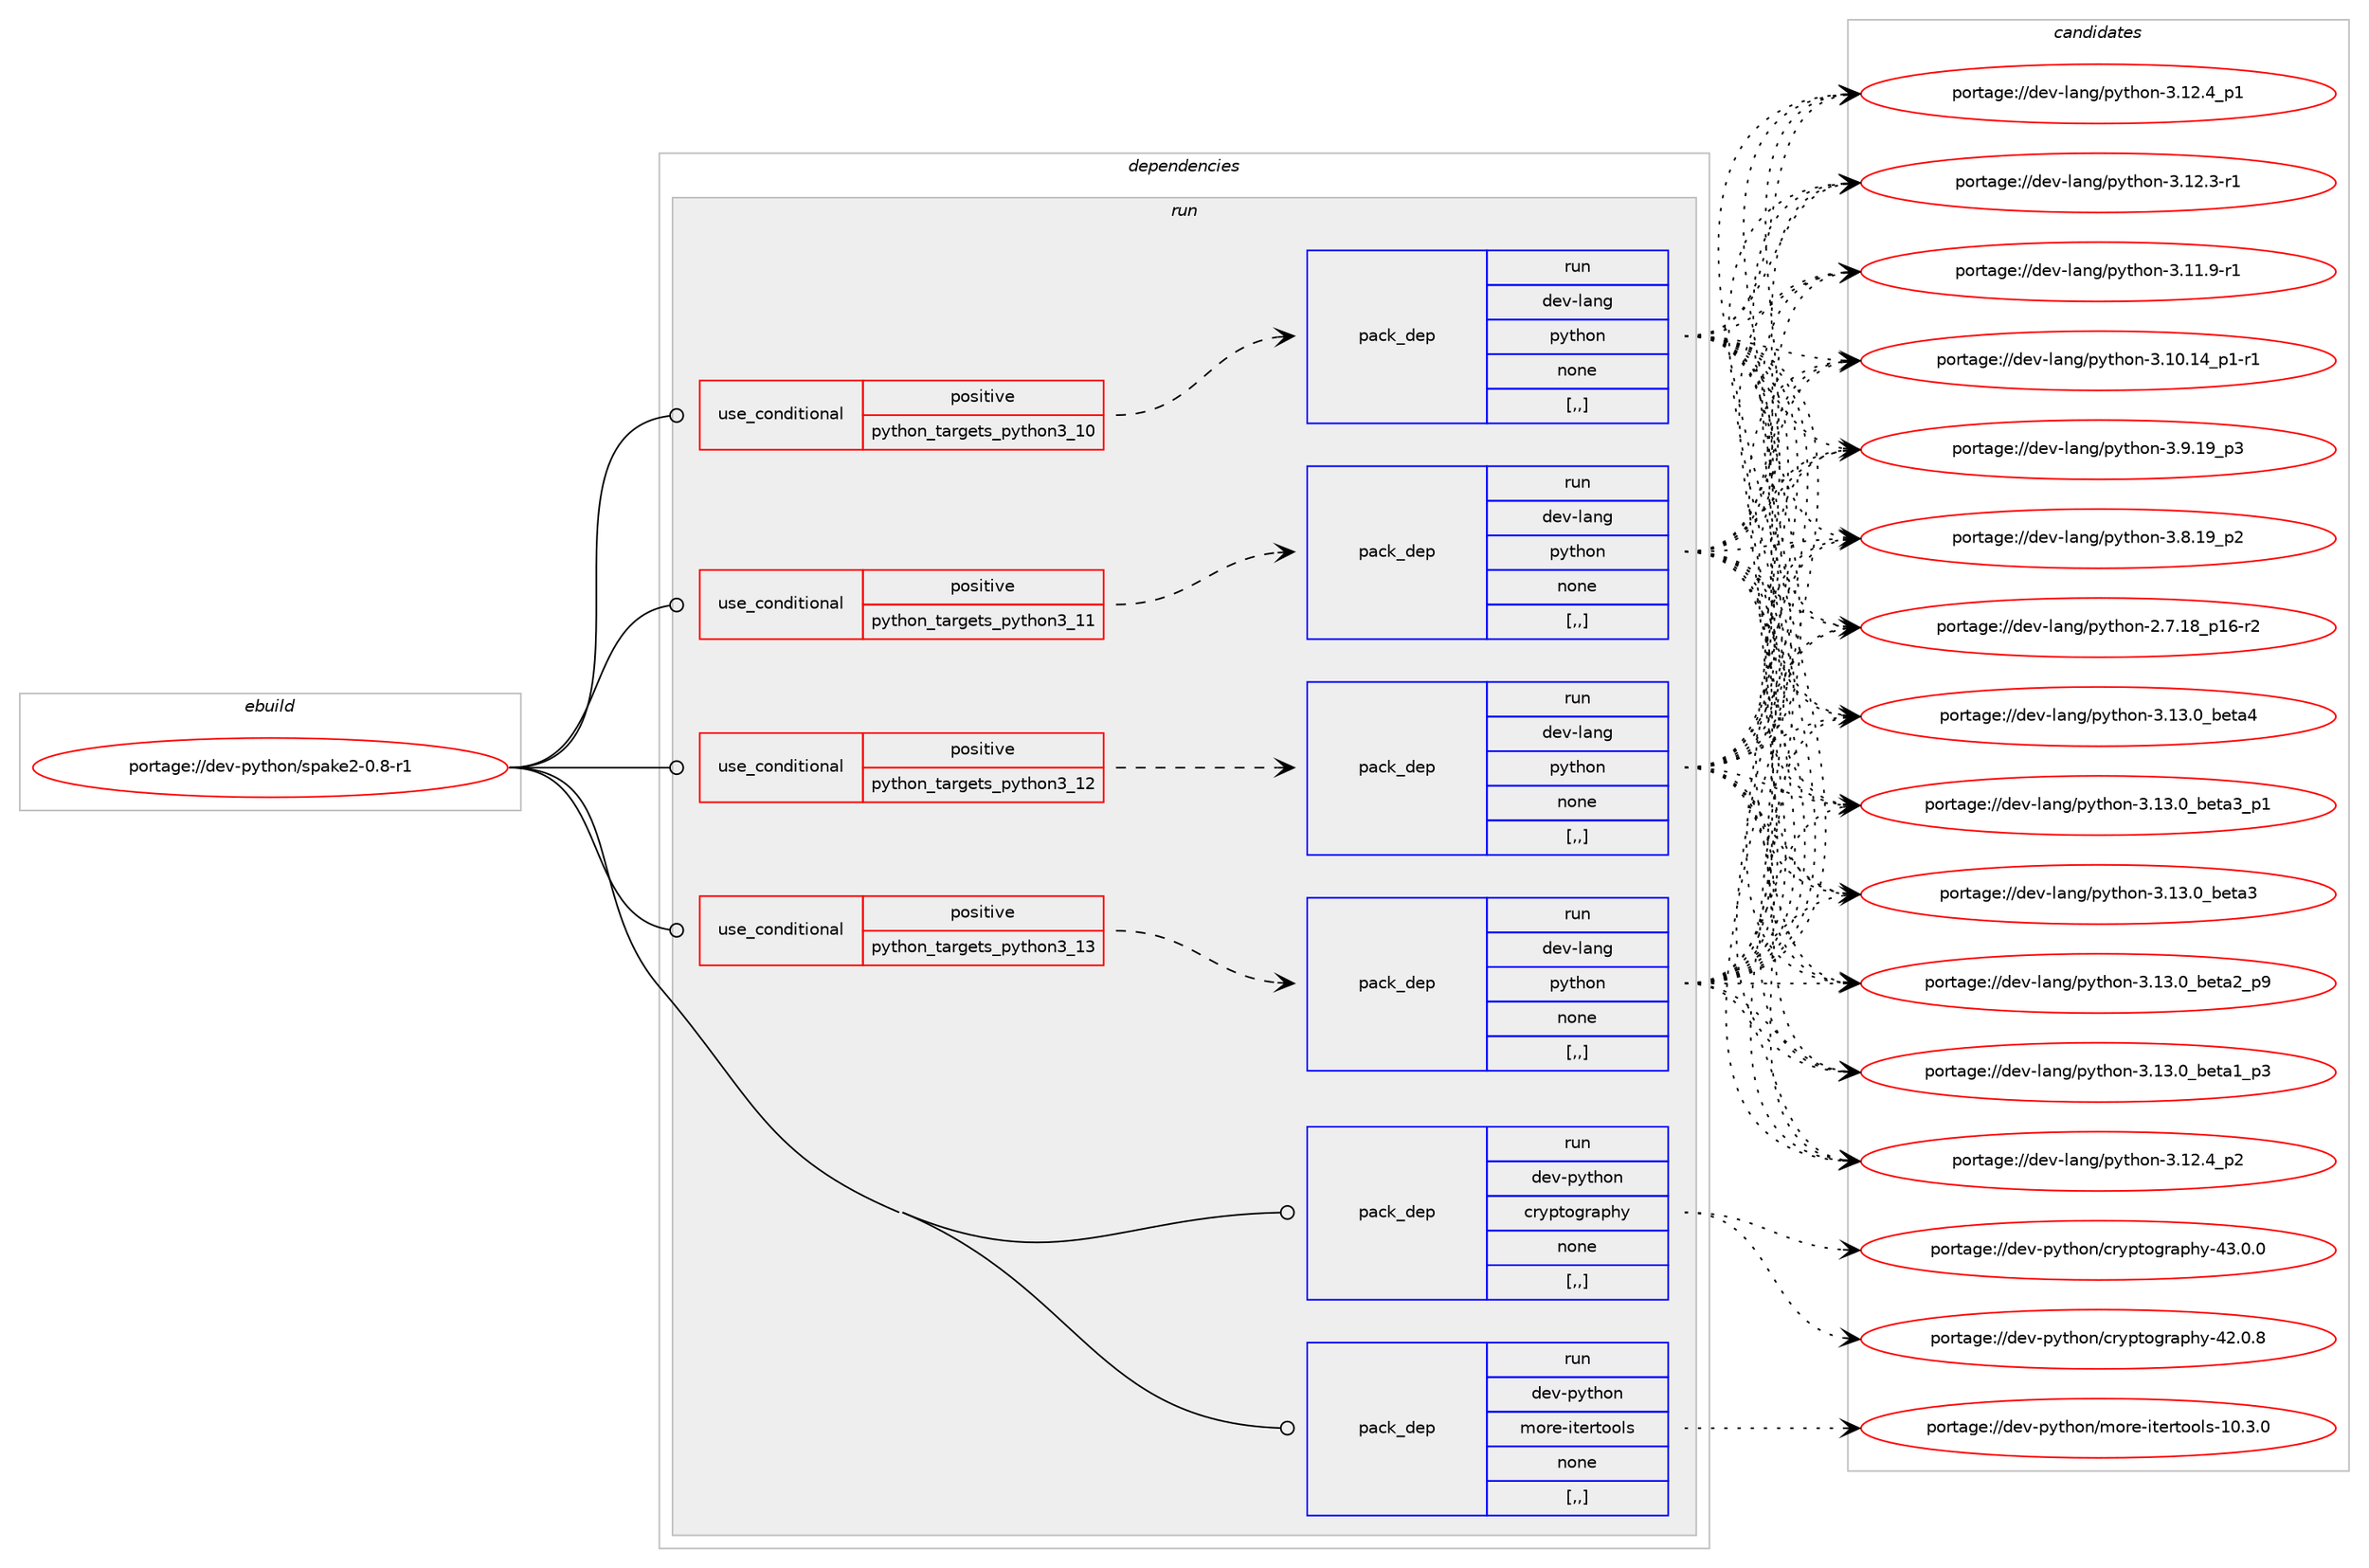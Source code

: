 digraph prolog {

# *************
# Graph options
# *************

newrank=true;
concentrate=true;
compound=true;
graph [rankdir=LR,fontname=Helvetica,fontsize=10,ranksep=1.5];#, ranksep=2.5, nodesep=0.2];
edge  [arrowhead=vee];
node  [fontname=Helvetica,fontsize=10];

# **********
# The ebuild
# **********

subgraph cluster_leftcol {
color=gray;
label=<<i>ebuild</i>>;
id [label="portage://dev-python/spake2-0.8-r1", color=red, width=4, href="../dev-python/spake2-0.8-r1.svg"];
}

# ****************
# The dependencies
# ****************

subgraph cluster_midcol {
color=gray;
label=<<i>dependencies</i>>;
subgraph cluster_compile {
fillcolor="#eeeeee";
style=filled;
label=<<i>compile</i>>;
}
subgraph cluster_compileandrun {
fillcolor="#eeeeee";
style=filled;
label=<<i>compile and run</i>>;
}
subgraph cluster_run {
fillcolor="#eeeeee";
style=filled;
label=<<i>run</i>>;
subgraph cond39753 {
dependency163827 [label=<<TABLE BORDER="0" CELLBORDER="1" CELLSPACING="0" CELLPADDING="4"><TR><TD ROWSPAN="3" CELLPADDING="10">use_conditional</TD></TR><TR><TD>positive</TD></TR><TR><TD>python_targets_python3_10</TD></TR></TABLE>>, shape=none, color=red];
subgraph pack122802 {
dependency163828 [label=<<TABLE BORDER="0" CELLBORDER="1" CELLSPACING="0" CELLPADDING="4" WIDTH="220"><TR><TD ROWSPAN="6" CELLPADDING="30">pack_dep</TD></TR><TR><TD WIDTH="110">run</TD></TR><TR><TD>dev-lang</TD></TR><TR><TD>python</TD></TR><TR><TD>none</TD></TR><TR><TD>[,,]</TD></TR></TABLE>>, shape=none, color=blue];
}
dependency163827:e -> dependency163828:w [weight=20,style="dashed",arrowhead="vee"];
}
id:e -> dependency163827:w [weight=20,style="solid",arrowhead="odot"];
subgraph cond39754 {
dependency163829 [label=<<TABLE BORDER="0" CELLBORDER="1" CELLSPACING="0" CELLPADDING="4"><TR><TD ROWSPAN="3" CELLPADDING="10">use_conditional</TD></TR><TR><TD>positive</TD></TR><TR><TD>python_targets_python3_11</TD></TR></TABLE>>, shape=none, color=red];
subgraph pack122803 {
dependency163830 [label=<<TABLE BORDER="0" CELLBORDER="1" CELLSPACING="0" CELLPADDING="4" WIDTH="220"><TR><TD ROWSPAN="6" CELLPADDING="30">pack_dep</TD></TR><TR><TD WIDTH="110">run</TD></TR><TR><TD>dev-lang</TD></TR><TR><TD>python</TD></TR><TR><TD>none</TD></TR><TR><TD>[,,]</TD></TR></TABLE>>, shape=none, color=blue];
}
dependency163829:e -> dependency163830:w [weight=20,style="dashed",arrowhead="vee"];
}
id:e -> dependency163829:w [weight=20,style="solid",arrowhead="odot"];
subgraph cond39755 {
dependency163831 [label=<<TABLE BORDER="0" CELLBORDER="1" CELLSPACING="0" CELLPADDING="4"><TR><TD ROWSPAN="3" CELLPADDING="10">use_conditional</TD></TR><TR><TD>positive</TD></TR><TR><TD>python_targets_python3_12</TD></TR></TABLE>>, shape=none, color=red];
subgraph pack122804 {
dependency163832 [label=<<TABLE BORDER="0" CELLBORDER="1" CELLSPACING="0" CELLPADDING="4" WIDTH="220"><TR><TD ROWSPAN="6" CELLPADDING="30">pack_dep</TD></TR><TR><TD WIDTH="110">run</TD></TR><TR><TD>dev-lang</TD></TR><TR><TD>python</TD></TR><TR><TD>none</TD></TR><TR><TD>[,,]</TD></TR></TABLE>>, shape=none, color=blue];
}
dependency163831:e -> dependency163832:w [weight=20,style="dashed",arrowhead="vee"];
}
id:e -> dependency163831:w [weight=20,style="solid",arrowhead="odot"];
subgraph cond39756 {
dependency163833 [label=<<TABLE BORDER="0" CELLBORDER="1" CELLSPACING="0" CELLPADDING="4"><TR><TD ROWSPAN="3" CELLPADDING="10">use_conditional</TD></TR><TR><TD>positive</TD></TR><TR><TD>python_targets_python3_13</TD></TR></TABLE>>, shape=none, color=red];
subgraph pack122805 {
dependency163834 [label=<<TABLE BORDER="0" CELLBORDER="1" CELLSPACING="0" CELLPADDING="4" WIDTH="220"><TR><TD ROWSPAN="6" CELLPADDING="30">pack_dep</TD></TR><TR><TD WIDTH="110">run</TD></TR><TR><TD>dev-lang</TD></TR><TR><TD>python</TD></TR><TR><TD>none</TD></TR><TR><TD>[,,]</TD></TR></TABLE>>, shape=none, color=blue];
}
dependency163833:e -> dependency163834:w [weight=20,style="dashed",arrowhead="vee"];
}
id:e -> dependency163833:w [weight=20,style="solid",arrowhead="odot"];
subgraph pack122806 {
dependency163835 [label=<<TABLE BORDER="0" CELLBORDER="1" CELLSPACING="0" CELLPADDING="4" WIDTH="220"><TR><TD ROWSPAN="6" CELLPADDING="30">pack_dep</TD></TR><TR><TD WIDTH="110">run</TD></TR><TR><TD>dev-python</TD></TR><TR><TD>cryptography</TD></TR><TR><TD>none</TD></TR><TR><TD>[,,]</TD></TR></TABLE>>, shape=none, color=blue];
}
id:e -> dependency163835:w [weight=20,style="solid",arrowhead="odot"];
subgraph pack122807 {
dependency163836 [label=<<TABLE BORDER="0" CELLBORDER="1" CELLSPACING="0" CELLPADDING="4" WIDTH="220"><TR><TD ROWSPAN="6" CELLPADDING="30">pack_dep</TD></TR><TR><TD WIDTH="110">run</TD></TR><TR><TD>dev-python</TD></TR><TR><TD>more-itertools</TD></TR><TR><TD>none</TD></TR><TR><TD>[,,]</TD></TR></TABLE>>, shape=none, color=blue];
}
id:e -> dependency163836:w [weight=20,style="solid",arrowhead="odot"];
}
}

# **************
# The candidates
# **************

subgraph cluster_choices {
rank=same;
color=gray;
label=<<i>candidates</i>>;

subgraph choice122802 {
color=black;
nodesep=1;
choice1001011184510897110103471121211161041111104551464951464895981011169752 [label="portage://dev-lang/python-3.13.0_beta4", color=red, width=4,href="../dev-lang/python-3.13.0_beta4.svg"];
choice10010111845108971101034711212111610411111045514649514648959810111697519511249 [label="portage://dev-lang/python-3.13.0_beta3_p1", color=red, width=4,href="../dev-lang/python-3.13.0_beta3_p1.svg"];
choice1001011184510897110103471121211161041111104551464951464895981011169751 [label="portage://dev-lang/python-3.13.0_beta3", color=red, width=4,href="../dev-lang/python-3.13.0_beta3.svg"];
choice10010111845108971101034711212111610411111045514649514648959810111697509511257 [label="portage://dev-lang/python-3.13.0_beta2_p9", color=red, width=4,href="../dev-lang/python-3.13.0_beta2_p9.svg"];
choice10010111845108971101034711212111610411111045514649514648959810111697499511251 [label="portage://dev-lang/python-3.13.0_beta1_p3", color=red, width=4,href="../dev-lang/python-3.13.0_beta1_p3.svg"];
choice100101118451089711010347112121116104111110455146495046529511250 [label="portage://dev-lang/python-3.12.4_p2", color=red, width=4,href="../dev-lang/python-3.12.4_p2.svg"];
choice100101118451089711010347112121116104111110455146495046529511249 [label="portage://dev-lang/python-3.12.4_p1", color=red, width=4,href="../dev-lang/python-3.12.4_p1.svg"];
choice100101118451089711010347112121116104111110455146495046514511449 [label="portage://dev-lang/python-3.12.3-r1", color=red, width=4,href="../dev-lang/python-3.12.3-r1.svg"];
choice100101118451089711010347112121116104111110455146494946574511449 [label="portage://dev-lang/python-3.11.9-r1", color=red, width=4,href="../dev-lang/python-3.11.9-r1.svg"];
choice100101118451089711010347112121116104111110455146494846495295112494511449 [label="portage://dev-lang/python-3.10.14_p1-r1", color=red, width=4,href="../dev-lang/python-3.10.14_p1-r1.svg"];
choice100101118451089711010347112121116104111110455146574649579511251 [label="portage://dev-lang/python-3.9.19_p3", color=red, width=4,href="../dev-lang/python-3.9.19_p3.svg"];
choice100101118451089711010347112121116104111110455146564649579511250 [label="portage://dev-lang/python-3.8.19_p2", color=red, width=4,href="../dev-lang/python-3.8.19_p2.svg"];
choice100101118451089711010347112121116104111110455046554649569511249544511450 [label="portage://dev-lang/python-2.7.18_p16-r2", color=red, width=4,href="../dev-lang/python-2.7.18_p16-r2.svg"];
dependency163828:e -> choice1001011184510897110103471121211161041111104551464951464895981011169752:w [style=dotted,weight="100"];
dependency163828:e -> choice10010111845108971101034711212111610411111045514649514648959810111697519511249:w [style=dotted,weight="100"];
dependency163828:e -> choice1001011184510897110103471121211161041111104551464951464895981011169751:w [style=dotted,weight="100"];
dependency163828:e -> choice10010111845108971101034711212111610411111045514649514648959810111697509511257:w [style=dotted,weight="100"];
dependency163828:e -> choice10010111845108971101034711212111610411111045514649514648959810111697499511251:w [style=dotted,weight="100"];
dependency163828:e -> choice100101118451089711010347112121116104111110455146495046529511250:w [style=dotted,weight="100"];
dependency163828:e -> choice100101118451089711010347112121116104111110455146495046529511249:w [style=dotted,weight="100"];
dependency163828:e -> choice100101118451089711010347112121116104111110455146495046514511449:w [style=dotted,weight="100"];
dependency163828:e -> choice100101118451089711010347112121116104111110455146494946574511449:w [style=dotted,weight="100"];
dependency163828:e -> choice100101118451089711010347112121116104111110455146494846495295112494511449:w [style=dotted,weight="100"];
dependency163828:e -> choice100101118451089711010347112121116104111110455146574649579511251:w [style=dotted,weight="100"];
dependency163828:e -> choice100101118451089711010347112121116104111110455146564649579511250:w [style=dotted,weight="100"];
dependency163828:e -> choice100101118451089711010347112121116104111110455046554649569511249544511450:w [style=dotted,weight="100"];
}
subgraph choice122803 {
color=black;
nodesep=1;
choice1001011184510897110103471121211161041111104551464951464895981011169752 [label="portage://dev-lang/python-3.13.0_beta4", color=red, width=4,href="../dev-lang/python-3.13.0_beta4.svg"];
choice10010111845108971101034711212111610411111045514649514648959810111697519511249 [label="portage://dev-lang/python-3.13.0_beta3_p1", color=red, width=4,href="../dev-lang/python-3.13.0_beta3_p1.svg"];
choice1001011184510897110103471121211161041111104551464951464895981011169751 [label="portage://dev-lang/python-3.13.0_beta3", color=red, width=4,href="../dev-lang/python-3.13.0_beta3.svg"];
choice10010111845108971101034711212111610411111045514649514648959810111697509511257 [label="portage://dev-lang/python-3.13.0_beta2_p9", color=red, width=4,href="../dev-lang/python-3.13.0_beta2_p9.svg"];
choice10010111845108971101034711212111610411111045514649514648959810111697499511251 [label="portage://dev-lang/python-3.13.0_beta1_p3", color=red, width=4,href="../dev-lang/python-3.13.0_beta1_p3.svg"];
choice100101118451089711010347112121116104111110455146495046529511250 [label="portage://dev-lang/python-3.12.4_p2", color=red, width=4,href="../dev-lang/python-3.12.4_p2.svg"];
choice100101118451089711010347112121116104111110455146495046529511249 [label="portage://dev-lang/python-3.12.4_p1", color=red, width=4,href="../dev-lang/python-3.12.4_p1.svg"];
choice100101118451089711010347112121116104111110455146495046514511449 [label="portage://dev-lang/python-3.12.3-r1", color=red, width=4,href="../dev-lang/python-3.12.3-r1.svg"];
choice100101118451089711010347112121116104111110455146494946574511449 [label="portage://dev-lang/python-3.11.9-r1", color=red, width=4,href="../dev-lang/python-3.11.9-r1.svg"];
choice100101118451089711010347112121116104111110455146494846495295112494511449 [label="portage://dev-lang/python-3.10.14_p1-r1", color=red, width=4,href="../dev-lang/python-3.10.14_p1-r1.svg"];
choice100101118451089711010347112121116104111110455146574649579511251 [label="portage://dev-lang/python-3.9.19_p3", color=red, width=4,href="../dev-lang/python-3.9.19_p3.svg"];
choice100101118451089711010347112121116104111110455146564649579511250 [label="portage://dev-lang/python-3.8.19_p2", color=red, width=4,href="../dev-lang/python-3.8.19_p2.svg"];
choice100101118451089711010347112121116104111110455046554649569511249544511450 [label="portage://dev-lang/python-2.7.18_p16-r2", color=red, width=4,href="../dev-lang/python-2.7.18_p16-r2.svg"];
dependency163830:e -> choice1001011184510897110103471121211161041111104551464951464895981011169752:w [style=dotted,weight="100"];
dependency163830:e -> choice10010111845108971101034711212111610411111045514649514648959810111697519511249:w [style=dotted,weight="100"];
dependency163830:e -> choice1001011184510897110103471121211161041111104551464951464895981011169751:w [style=dotted,weight="100"];
dependency163830:e -> choice10010111845108971101034711212111610411111045514649514648959810111697509511257:w [style=dotted,weight="100"];
dependency163830:e -> choice10010111845108971101034711212111610411111045514649514648959810111697499511251:w [style=dotted,weight="100"];
dependency163830:e -> choice100101118451089711010347112121116104111110455146495046529511250:w [style=dotted,weight="100"];
dependency163830:e -> choice100101118451089711010347112121116104111110455146495046529511249:w [style=dotted,weight="100"];
dependency163830:e -> choice100101118451089711010347112121116104111110455146495046514511449:w [style=dotted,weight="100"];
dependency163830:e -> choice100101118451089711010347112121116104111110455146494946574511449:w [style=dotted,weight="100"];
dependency163830:e -> choice100101118451089711010347112121116104111110455146494846495295112494511449:w [style=dotted,weight="100"];
dependency163830:e -> choice100101118451089711010347112121116104111110455146574649579511251:w [style=dotted,weight="100"];
dependency163830:e -> choice100101118451089711010347112121116104111110455146564649579511250:w [style=dotted,weight="100"];
dependency163830:e -> choice100101118451089711010347112121116104111110455046554649569511249544511450:w [style=dotted,weight="100"];
}
subgraph choice122804 {
color=black;
nodesep=1;
choice1001011184510897110103471121211161041111104551464951464895981011169752 [label="portage://dev-lang/python-3.13.0_beta4", color=red, width=4,href="../dev-lang/python-3.13.0_beta4.svg"];
choice10010111845108971101034711212111610411111045514649514648959810111697519511249 [label="portage://dev-lang/python-3.13.0_beta3_p1", color=red, width=4,href="../dev-lang/python-3.13.0_beta3_p1.svg"];
choice1001011184510897110103471121211161041111104551464951464895981011169751 [label="portage://dev-lang/python-3.13.0_beta3", color=red, width=4,href="../dev-lang/python-3.13.0_beta3.svg"];
choice10010111845108971101034711212111610411111045514649514648959810111697509511257 [label="portage://dev-lang/python-3.13.0_beta2_p9", color=red, width=4,href="../dev-lang/python-3.13.0_beta2_p9.svg"];
choice10010111845108971101034711212111610411111045514649514648959810111697499511251 [label="portage://dev-lang/python-3.13.0_beta1_p3", color=red, width=4,href="../dev-lang/python-3.13.0_beta1_p3.svg"];
choice100101118451089711010347112121116104111110455146495046529511250 [label="portage://dev-lang/python-3.12.4_p2", color=red, width=4,href="../dev-lang/python-3.12.4_p2.svg"];
choice100101118451089711010347112121116104111110455146495046529511249 [label="portage://dev-lang/python-3.12.4_p1", color=red, width=4,href="../dev-lang/python-3.12.4_p1.svg"];
choice100101118451089711010347112121116104111110455146495046514511449 [label="portage://dev-lang/python-3.12.3-r1", color=red, width=4,href="../dev-lang/python-3.12.3-r1.svg"];
choice100101118451089711010347112121116104111110455146494946574511449 [label="portage://dev-lang/python-3.11.9-r1", color=red, width=4,href="../dev-lang/python-3.11.9-r1.svg"];
choice100101118451089711010347112121116104111110455146494846495295112494511449 [label="portage://dev-lang/python-3.10.14_p1-r1", color=red, width=4,href="../dev-lang/python-3.10.14_p1-r1.svg"];
choice100101118451089711010347112121116104111110455146574649579511251 [label="portage://dev-lang/python-3.9.19_p3", color=red, width=4,href="../dev-lang/python-3.9.19_p3.svg"];
choice100101118451089711010347112121116104111110455146564649579511250 [label="portage://dev-lang/python-3.8.19_p2", color=red, width=4,href="../dev-lang/python-3.8.19_p2.svg"];
choice100101118451089711010347112121116104111110455046554649569511249544511450 [label="portage://dev-lang/python-2.7.18_p16-r2", color=red, width=4,href="../dev-lang/python-2.7.18_p16-r2.svg"];
dependency163832:e -> choice1001011184510897110103471121211161041111104551464951464895981011169752:w [style=dotted,weight="100"];
dependency163832:e -> choice10010111845108971101034711212111610411111045514649514648959810111697519511249:w [style=dotted,weight="100"];
dependency163832:e -> choice1001011184510897110103471121211161041111104551464951464895981011169751:w [style=dotted,weight="100"];
dependency163832:e -> choice10010111845108971101034711212111610411111045514649514648959810111697509511257:w [style=dotted,weight="100"];
dependency163832:e -> choice10010111845108971101034711212111610411111045514649514648959810111697499511251:w [style=dotted,weight="100"];
dependency163832:e -> choice100101118451089711010347112121116104111110455146495046529511250:w [style=dotted,weight="100"];
dependency163832:e -> choice100101118451089711010347112121116104111110455146495046529511249:w [style=dotted,weight="100"];
dependency163832:e -> choice100101118451089711010347112121116104111110455146495046514511449:w [style=dotted,weight="100"];
dependency163832:e -> choice100101118451089711010347112121116104111110455146494946574511449:w [style=dotted,weight="100"];
dependency163832:e -> choice100101118451089711010347112121116104111110455146494846495295112494511449:w [style=dotted,weight="100"];
dependency163832:e -> choice100101118451089711010347112121116104111110455146574649579511251:w [style=dotted,weight="100"];
dependency163832:e -> choice100101118451089711010347112121116104111110455146564649579511250:w [style=dotted,weight="100"];
dependency163832:e -> choice100101118451089711010347112121116104111110455046554649569511249544511450:w [style=dotted,weight="100"];
}
subgraph choice122805 {
color=black;
nodesep=1;
choice1001011184510897110103471121211161041111104551464951464895981011169752 [label="portage://dev-lang/python-3.13.0_beta4", color=red, width=4,href="../dev-lang/python-3.13.0_beta4.svg"];
choice10010111845108971101034711212111610411111045514649514648959810111697519511249 [label="portage://dev-lang/python-3.13.0_beta3_p1", color=red, width=4,href="../dev-lang/python-3.13.0_beta3_p1.svg"];
choice1001011184510897110103471121211161041111104551464951464895981011169751 [label="portage://dev-lang/python-3.13.0_beta3", color=red, width=4,href="../dev-lang/python-3.13.0_beta3.svg"];
choice10010111845108971101034711212111610411111045514649514648959810111697509511257 [label="portage://dev-lang/python-3.13.0_beta2_p9", color=red, width=4,href="../dev-lang/python-3.13.0_beta2_p9.svg"];
choice10010111845108971101034711212111610411111045514649514648959810111697499511251 [label="portage://dev-lang/python-3.13.0_beta1_p3", color=red, width=4,href="../dev-lang/python-3.13.0_beta1_p3.svg"];
choice100101118451089711010347112121116104111110455146495046529511250 [label="portage://dev-lang/python-3.12.4_p2", color=red, width=4,href="../dev-lang/python-3.12.4_p2.svg"];
choice100101118451089711010347112121116104111110455146495046529511249 [label="portage://dev-lang/python-3.12.4_p1", color=red, width=4,href="../dev-lang/python-3.12.4_p1.svg"];
choice100101118451089711010347112121116104111110455146495046514511449 [label="portage://dev-lang/python-3.12.3-r1", color=red, width=4,href="../dev-lang/python-3.12.3-r1.svg"];
choice100101118451089711010347112121116104111110455146494946574511449 [label="portage://dev-lang/python-3.11.9-r1", color=red, width=4,href="../dev-lang/python-3.11.9-r1.svg"];
choice100101118451089711010347112121116104111110455146494846495295112494511449 [label="portage://dev-lang/python-3.10.14_p1-r1", color=red, width=4,href="../dev-lang/python-3.10.14_p1-r1.svg"];
choice100101118451089711010347112121116104111110455146574649579511251 [label="portage://dev-lang/python-3.9.19_p3", color=red, width=4,href="../dev-lang/python-3.9.19_p3.svg"];
choice100101118451089711010347112121116104111110455146564649579511250 [label="portage://dev-lang/python-3.8.19_p2", color=red, width=4,href="../dev-lang/python-3.8.19_p2.svg"];
choice100101118451089711010347112121116104111110455046554649569511249544511450 [label="portage://dev-lang/python-2.7.18_p16-r2", color=red, width=4,href="../dev-lang/python-2.7.18_p16-r2.svg"];
dependency163834:e -> choice1001011184510897110103471121211161041111104551464951464895981011169752:w [style=dotted,weight="100"];
dependency163834:e -> choice10010111845108971101034711212111610411111045514649514648959810111697519511249:w [style=dotted,weight="100"];
dependency163834:e -> choice1001011184510897110103471121211161041111104551464951464895981011169751:w [style=dotted,weight="100"];
dependency163834:e -> choice10010111845108971101034711212111610411111045514649514648959810111697509511257:w [style=dotted,weight="100"];
dependency163834:e -> choice10010111845108971101034711212111610411111045514649514648959810111697499511251:w [style=dotted,weight="100"];
dependency163834:e -> choice100101118451089711010347112121116104111110455146495046529511250:w [style=dotted,weight="100"];
dependency163834:e -> choice100101118451089711010347112121116104111110455146495046529511249:w [style=dotted,weight="100"];
dependency163834:e -> choice100101118451089711010347112121116104111110455146495046514511449:w [style=dotted,weight="100"];
dependency163834:e -> choice100101118451089711010347112121116104111110455146494946574511449:w [style=dotted,weight="100"];
dependency163834:e -> choice100101118451089711010347112121116104111110455146494846495295112494511449:w [style=dotted,weight="100"];
dependency163834:e -> choice100101118451089711010347112121116104111110455146574649579511251:w [style=dotted,weight="100"];
dependency163834:e -> choice100101118451089711010347112121116104111110455146564649579511250:w [style=dotted,weight="100"];
dependency163834:e -> choice100101118451089711010347112121116104111110455046554649569511249544511450:w [style=dotted,weight="100"];
}
subgraph choice122806 {
color=black;
nodesep=1;
choice1001011184511212111610411111047991141211121161111031149711210412145525146484648 [label="portage://dev-python/cryptography-43.0.0", color=red, width=4,href="../dev-python/cryptography-43.0.0.svg"];
choice1001011184511212111610411111047991141211121161111031149711210412145525046484656 [label="portage://dev-python/cryptography-42.0.8", color=red, width=4,href="../dev-python/cryptography-42.0.8.svg"];
dependency163835:e -> choice1001011184511212111610411111047991141211121161111031149711210412145525146484648:w [style=dotted,weight="100"];
dependency163835:e -> choice1001011184511212111610411111047991141211121161111031149711210412145525046484656:w [style=dotted,weight="100"];
}
subgraph choice122807 {
color=black;
nodesep=1;
choice10010111845112121116104111110471091111141014510511610111411611111110811545494846514648 [label="portage://dev-python/more-itertools-10.3.0", color=red, width=4,href="../dev-python/more-itertools-10.3.0.svg"];
dependency163836:e -> choice10010111845112121116104111110471091111141014510511610111411611111110811545494846514648:w [style=dotted,weight="100"];
}
}

}
